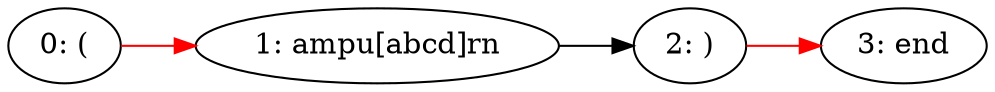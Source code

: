 digraph {
	rankdir=LR
	0 [label="0: ("];
	1 [label="1: ampu[abcd]rn"];
	2 [label="2: )"];
	3 [label="3: end"];
	0 -> 1 [color=red];
	1 -> 2 [color=black];
	2 -> 3 [color=red];
}

